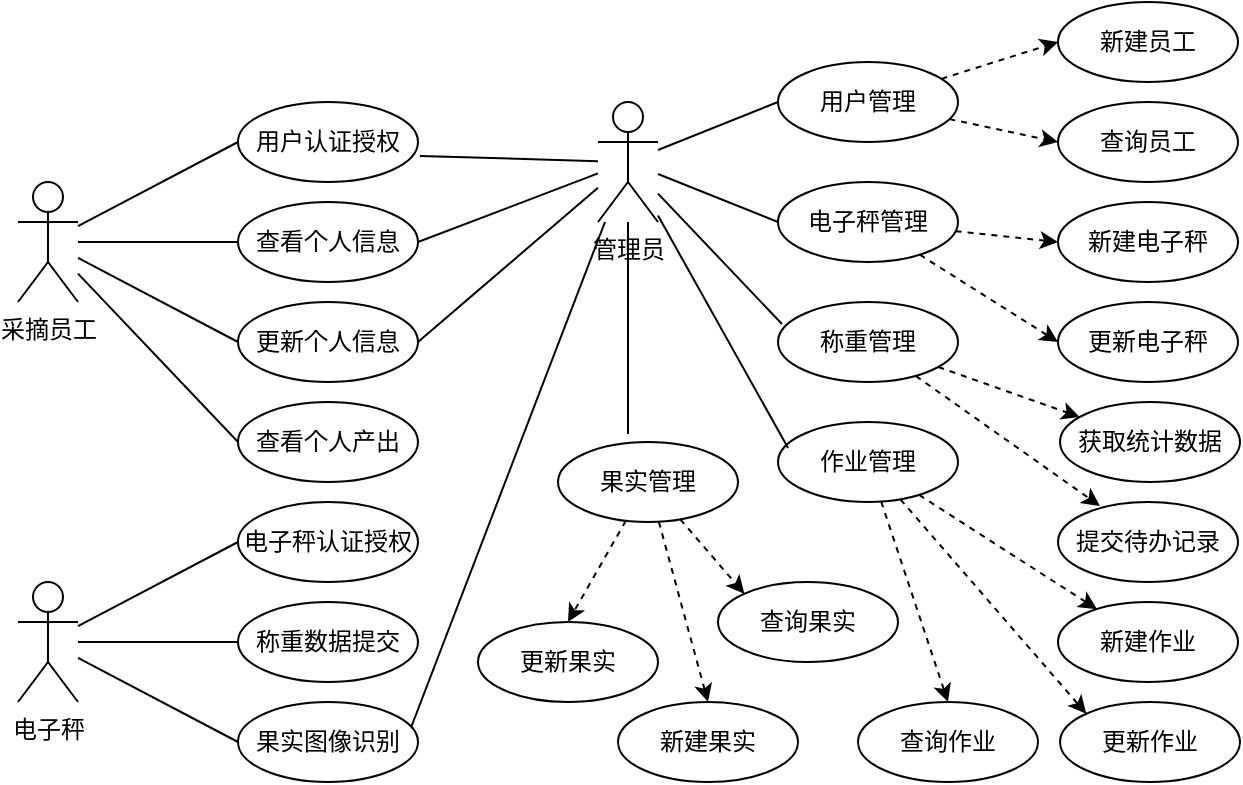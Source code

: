 <mxfile>
    <diagram id="P25_0XR_gqvfgEb7hyyZ" name="Page-1">
        <mxGraphModel dx="906" dy="566" grid="1" gridSize="10" guides="1" tooltips="1" connect="1" arrows="1" fold="1" page="1" pageScale="1" pageWidth="827" pageHeight="1169" math="0" shadow="0">
            <root>
                <mxCell id="0"/>
                <mxCell id="1" parent="0"/>
                <mxCell id="37" style="edgeStyle=none;html=1;entryX=0;entryY=0.5;entryDx=0;entryDy=0;endArrow=none;endFill=0;" edge="1" parent="1" source="19" target="32">
                    <mxGeometry relative="1" as="geometry"/>
                </mxCell>
                <mxCell id="38" style="edgeStyle=none;html=1;entryX=0;entryY=0.5;entryDx=0;entryDy=0;endArrow=none;endFill=0;" edge="1" parent="1" source="19" target="33">
                    <mxGeometry relative="1" as="geometry"/>
                </mxCell>
                <mxCell id="39" style="edgeStyle=none;html=1;entryX=0;entryY=0.5;entryDx=0;entryDy=0;endArrow=none;endFill=0;" edge="1" parent="1" source="19" target="34">
                    <mxGeometry relative="1" as="geometry"/>
                </mxCell>
                <mxCell id="44" style="edgeStyle=none;html=1;entryX=0;entryY=0.5;entryDx=0;entryDy=0;endArrow=none;endFill=0;" edge="1" parent="1" source="19" target="43">
                    <mxGeometry relative="1" as="geometry"/>
                </mxCell>
                <mxCell id="19" value="采摘员工" style="shape=umlActor;verticalLabelPosition=bottom;verticalAlign=top;html=1;" vertex="1" parent="1">
                    <mxGeometry x="80" y="160" width="30" height="60" as="geometry"/>
                </mxCell>
                <mxCell id="31" style="edgeStyle=none;html=1;entryX=0;entryY=0.5;entryDx=0;entryDy=0;endArrow=none;endFill=0;" edge="1" parent="1" source="20" target="26">
                    <mxGeometry relative="1" as="geometry"/>
                </mxCell>
                <mxCell id="41" style="edgeStyle=none;html=1;entryX=1;entryY=0.5;entryDx=0;entryDy=0;endArrow=none;endFill=0;" edge="1" parent="1" source="20" target="33">
                    <mxGeometry relative="1" as="geometry"/>
                </mxCell>
                <mxCell id="42" style="edgeStyle=none;html=1;entryX=1;entryY=0.5;entryDx=0;entryDy=0;endArrow=none;endFill=0;" edge="1" parent="1" source="20" target="34">
                    <mxGeometry relative="1" as="geometry"/>
                </mxCell>
                <mxCell id="57" style="edgeStyle=none;html=1;entryX=0;entryY=0.5;entryDx=0;entryDy=0;endArrow=none;endFill=0;" edge="1" parent="1" source="20" target="52">
                    <mxGeometry relative="1" as="geometry"/>
                </mxCell>
                <mxCell id="88" style="edgeStyle=none;html=1;entryX=0.956;entryY=0.35;entryDx=0;entryDy=0;endArrow=none;endFill=0;entryPerimeter=0;" edge="1" parent="1" source="20" target="23">
                    <mxGeometry relative="1" as="geometry"/>
                </mxCell>
                <mxCell id="20" value="管理员" style="shape=umlActor;verticalLabelPosition=bottom;verticalAlign=top;html=1;" vertex="1" parent="1">
                    <mxGeometry x="370" y="120" width="30" height="60" as="geometry"/>
                </mxCell>
                <mxCell id="49" style="edgeStyle=none;html=1;entryX=0;entryY=0.5;entryDx=0;entryDy=0;endArrow=none;endFill=0;" edge="1" parent="1" source="21" target="47">
                    <mxGeometry relative="1" as="geometry"/>
                </mxCell>
                <mxCell id="50" style="edgeStyle=none;html=1;entryX=0;entryY=0.5;entryDx=0;entryDy=0;endArrow=none;endFill=0;" edge="1" parent="1" source="21" target="48">
                    <mxGeometry relative="1" as="geometry"/>
                </mxCell>
                <mxCell id="86" style="edgeStyle=none;html=1;entryX=0;entryY=0.5;entryDx=0;entryDy=0;endArrow=none;endFill=0;" edge="1" parent="1" source="21" target="23">
                    <mxGeometry relative="1" as="geometry"/>
                </mxCell>
                <mxCell id="21" value="电子秤" style="shape=umlActor;verticalLabelPosition=bottom;verticalAlign=top;html=1;" vertex="1" parent="1">
                    <mxGeometry x="80" y="360" width="30" height="60" as="geometry"/>
                </mxCell>
                <mxCell id="23" value="果实图像识别" style="ellipse;whiteSpace=wrap;html=1;" vertex="1" parent="1">
                    <mxGeometry x="190" y="420" width="90" height="40" as="geometry"/>
                </mxCell>
                <mxCell id="29" style="edgeStyle=none;html=1;entryX=0;entryY=0.5;entryDx=0;entryDy=0;dashed=1;" edge="1" parent="1" source="26" target="27">
                    <mxGeometry relative="1" as="geometry"/>
                </mxCell>
                <mxCell id="30" style="edgeStyle=none;html=1;entryX=0;entryY=0.5;entryDx=0;entryDy=0;dashed=1;" edge="1" parent="1" source="26" target="28">
                    <mxGeometry relative="1" as="geometry"/>
                </mxCell>
                <mxCell id="26" value="用户管理" style="ellipse;whiteSpace=wrap;html=1;" vertex="1" parent="1">
                    <mxGeometry x="460" y="100" width="90" height="40" as="geometry"/>
                </mxCell>
                <mxCell id="27" value="新建员工" style="ellipse;whiteSpace=wrap;html=1;" vertex="1" parent="1">
                    <mxGeometry x="600" y="70" width="90" height="40" as="geometry"/>
                </mxCell>
                <mxCell id="28" value="查询员工" style="ellipse;whiteSpace=wrap;html=1;" vertex="1" parent="1">
                    <mxGeometry x="600" y="120" width="90" height="40" as="geometry"/>
                </mxCell>
                <mxCell id="32" value="用户认证授权" style="ellipse;whiteSpace=wrap;html=1;" vertex="1" parent="1">
                    <mxGeometry x="190" y="120" width="90" height="40" as="geometry"/>
                </mxCell>
                <mxCell id="33" value="查看个人信息" style="ellipse;whiteSpace=wrap;html=1;" vertex="1" parent="1">
                    <mxGeometry x="190" y="170" width="90" height="40" as="geometry"/>
                </mxCell>
                <mxCell id="34" value="更新个人信息" style="ellipse;whiteSpace=wrap;html=1;" vertex="1" parent="1">
                    <mxGeometry x="190" y="220" width="90" height="40" as="geometry"/>
                </mxCell>
                <mxCell id="40" style="edgeStyle=none;html=1;entryX=1.011;entryY=0.675;entryDx=0;entryDy=0;entryPerimeter=0;endArrow=none;endFill=0;" edge="1" parent="1" source="20" target="32">
                    <mxGeometry relative="1" as="geometry"/>
                </mxCell>
                <mxCell id="43" value="查看个人产出" style="ellipse;whiteSpace=wrap;html=1;" vertex="1" parent="1">
                    <mxGeometry x="190" y="270" width="90" height="40" as="geometry"/>
                </mxCell>
                <mxCell id="46" value="更新作业" style="ellipse;whiteSpace=wrap;html=1;" vertex="1" parent="1">
                    <mxGeometry x="601" y="420" width="90" height="40" as="geometry"/>
                </mxCell>
                <mxCell id="47" value="称重数据提交" style="ellipse;whiteSpace=wrap;html=1;" vertex="1" parent="1">
                    <mxGeometry x="190" y="370" width="90" height="40" as="geometry"/>
                </mxCell>
                <mxCell id="48" value="电子秤认证授权" style="ellipse;whiteSpace=wrap;html=1;" vertex="1" parent="1">
                    <mxGeometry x="190" y="320" width="90" height="40" as="geometry"/>
                </mxCell>
                <mxCell id="64" style="edgeStyle=none;html=1;dashed=1;" edge="1" parent="1" source="51" target="63">
                    <mxGeometry relative="1" as="geometry"/>
                </mxCell>
                <mxCell id="65" style="edgeStyle=none;html=1;entryX=0.233;entryY=0.05;entryDx=0;entryDy=0;dashed=1;entryPerimeter=0;" edge="1" parent="1" source="51" target="62">
                    <mxGeometry relative="1" as="geometry"/>
                </mxCell>
                <mxCell id="51" value="称重管理" style="ellipse;whiteSpace=wrap;html=1;" vertex="1" parent="1">
                    <mxGeometry x="460" y="220" width="90" height="40" as="geometry"/>
                </mxCell>
                <mxCell id="55" style="edgeStyle=none;html=1;entryX=0;entryY=0.5;entryDx=0;entryDy=0;dashed=1;" edge="1" parent="1" source="52" target="54">
                    <mxGeometry relative="1" as="geometry"/>
                </mxCell>
                <mxCell id="56" style="edgeStyle=none;html=1;entryX=0;entryY=0.5;entryDx=0;entryDy=0;dashed=1;" edge="1" parent="1" source="52" target="53">
                    <mxGeometry relative="1" as="geometry"/>
                </mxCell>
                <mxCell id="52" value="电子秤管理" style="ellipse;whiteSpace=wrap;html=1;" vertex="1" parent="1">
                    <mxGeometry x="460" y="160" width="90" height="40" as="geometry"/>
                </mxCell>
                <mxCell id="53" value="更新电子秤" style="ellipse;whiteSpace=wrap;html=1;" vertex="1" parent="1">
                    <mxGeometry x="600" y="220" width="90" height="40" as="geometry"/>
                </mxCell>
                <mxCell id="54" value="新建电子秤" style="ellipse;whiteSpace=wrap;html=1;" vertex="1" parent="1">
                    <mxGeometry x="600" y="170" width="90" height="40" as="geometry"/>
                </mxCell>
                <mxCell id="58" style="edgeStyle=none;html=1;entryX=0.022;entryY=0.275;entryDx=0;entryDy=0;entryPerimeter=0;endArrow=none;endFill=0;" edge="1" parent="1" source="20" target="51">
                    <mxGeometry relative="1" as="geometry"/>
                </mxCell>
                <mxCell id="59" value="新建作业" style="ellipse;whiteSpace=wrap;html=1;" vertex="1" parent="1">
                    <mxGeometry x="600" y="370" width="90" height="40" as="geometry"/>
                </mxCell>
                <mxCell id="74" style="edgeStyle=none;html=1;dashed=1;" edge="1" parent="1" source="60" target="59">
                    <mxGeometry relative="1" as="geometry"/>
                </mxCell>
                <mxCell id="75" style="edgeStyle=none;html=1;entryX=0;entryY=0;entryDx=0;entryDy=0;dashed=1;" edge="1" parent="1" source="60" target="46">
                    <mxGeometry relative="1" as="geometry"/>
                </mxCell>
                <mxCell id="76" style="edgeStyle=none;html=1;entryX=0.5;entryY=0;entryDx=0;entryDy=0;dashed=1;" edge="1" parent="1" source="60" target="73">
                    <mxGeometry relative="1" as="geometry"/>
                </mxCell>
                <mxCell id="60" value="作业管理" style="ellipse;whiteSpace=wrap;html=1;" vertex="1" parent="1">
                    <mxGeometry x="460" y="280" width="90" height="40" as="geometry"/>
                </mxCell>
                <mxCell id="62" value="提交待办记录" style="ellipse;whiteSpace=wrap;html=1;" vertex="1" parent="1">
                    <mxGeometry x="600" y="320" width="90" height="40" as="geometry"/>
                </mxCell>
                <mxCell id="63" value="获取统计数据" style="ellipse;whiteSpace=wrap;html=1;" vertex="1" parent="1">
                    <mxGeometry x="601" y="270" width="90" height="40" as="geometry"/>
                </mxCell>
                <mxCell id="73" value="查询作业" style="ellipse;whiteSpace=wrap;html=1;" vertex="1" parent="1">
                    <mxGeometry x="500" y="420" width="90" height="40" as="geometry"/>
                </mxCell>
                <mxCell id="77" value="更新果实" style="ellipse;whiteSpace=wrap;html=1;" vertex="1" parent="1">
                    <mxGeometry x="310" y="380" width="90" height="40" as="geometry"/>
                </mxCell>
                <mxCell id="78" value="新建果实" style="ellipse;whiteSpace=wrap;html=1;" vertex="1" parent="1">
                    <mxGeometry x="380" y="420" width="90" height="40" as="geometry"/>
                </mxCell>
                <mxCell id="79" style="edgeStyle=none;html=1;entryX=0.5;entryY=0;entryDx=0;entryDy=0;dashed=1;" edge="1" parent="1" source="82" target="78">
                    <mxGeometry relative="1" as="geometry"/>
                </mxCell>
                <mxCell id="80" style="edgeStyle=none;html=1;entryX=0.5;entryY=0;entryDx=0;entryDy=0;dashed=1;" edge="1" parent="1" source="82" target="77">
                    <mxGeometry relative="1" as="geometry"/>
                </mxCell>
                <mxCell id="81" style="edgeStyle=none;html=1;entryX=0;entryY=0;entryDx=0;entryDy=0;dashed=1;" edge="1" parent="1" source="82" target="83">
                    <mxGeometry relative="1" as="geometry"/>
                </mxCell>
                <mxCell id="82" value="果实管理" style="ellipse;whiteSpace=wrap;html=1;" vertex="1" parent="1">
                    <mxGeometry x="350" y="290" width="90" height="40" as="geometry"/>
                </mxCell>
                <mxCell id="83" value="查询果实" style="ellipse;whiteSpace=wrap;html=1;" vertex="1" parent="1">
                    <mxGeometry x="430" y="360" width="90" height="40" as="geometry"/>
                </mxCell>
                <mxCell id="84" style="edgeStyle=none;html=1;entryX=0.056;entryY=0.325;entryDx=0;entryDy=0;endArrow=none;endFill=0;entryPerimeter=0;" edge="1" parent="1" source="20" target="60">
                    <mxGeometry relative="1" as="geometry"/>
                </mxCell>
                <mxCell id="87" style="edgeStyle=none;html=1;entryX=0.389;entryY=-0.1;entryDx=0;entryDy=0;entryPerimeter=0;endArrow=none;endFill=0;" edge="1" parent="1" source="20" target="82">
                    <mxGeometry relative="1" as="geometry"/>
                </mxCell>
            </root>
        </mxGraphModel>
    </diagram>
</mxfile>